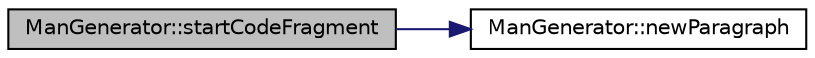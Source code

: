 digraph "ManGenerator::startCodeFragment"
{
 // LATEX_PDF_SIZE
  edge [fontname="Helvetica",fontsize="10",labelfontname="Helvetica",labelfontsize="10"];
  node [fontname="Helvetica",fontsize="10",shape=record];
  rankdir="LR";
  Node1 [label="ManGenerator::startCodeFragment",height=0.2,width=0.4,color="black", fillcolor="grey75", style="filled", fontcolor="black",tooltip=" "];
  Node1 -> Node2 [color="midnightblue",fontsize="10",style="solid",fontname="Helvetica"];
  Node2 [label="ManGenerator::newParagraph",height=0.2,width=0.4,color="black", fillcolor="white", style="filled",URL="$classManGenerator.html#a0242c97cf62889e69e74196b9567e7d0",tooltip=" "];
}
